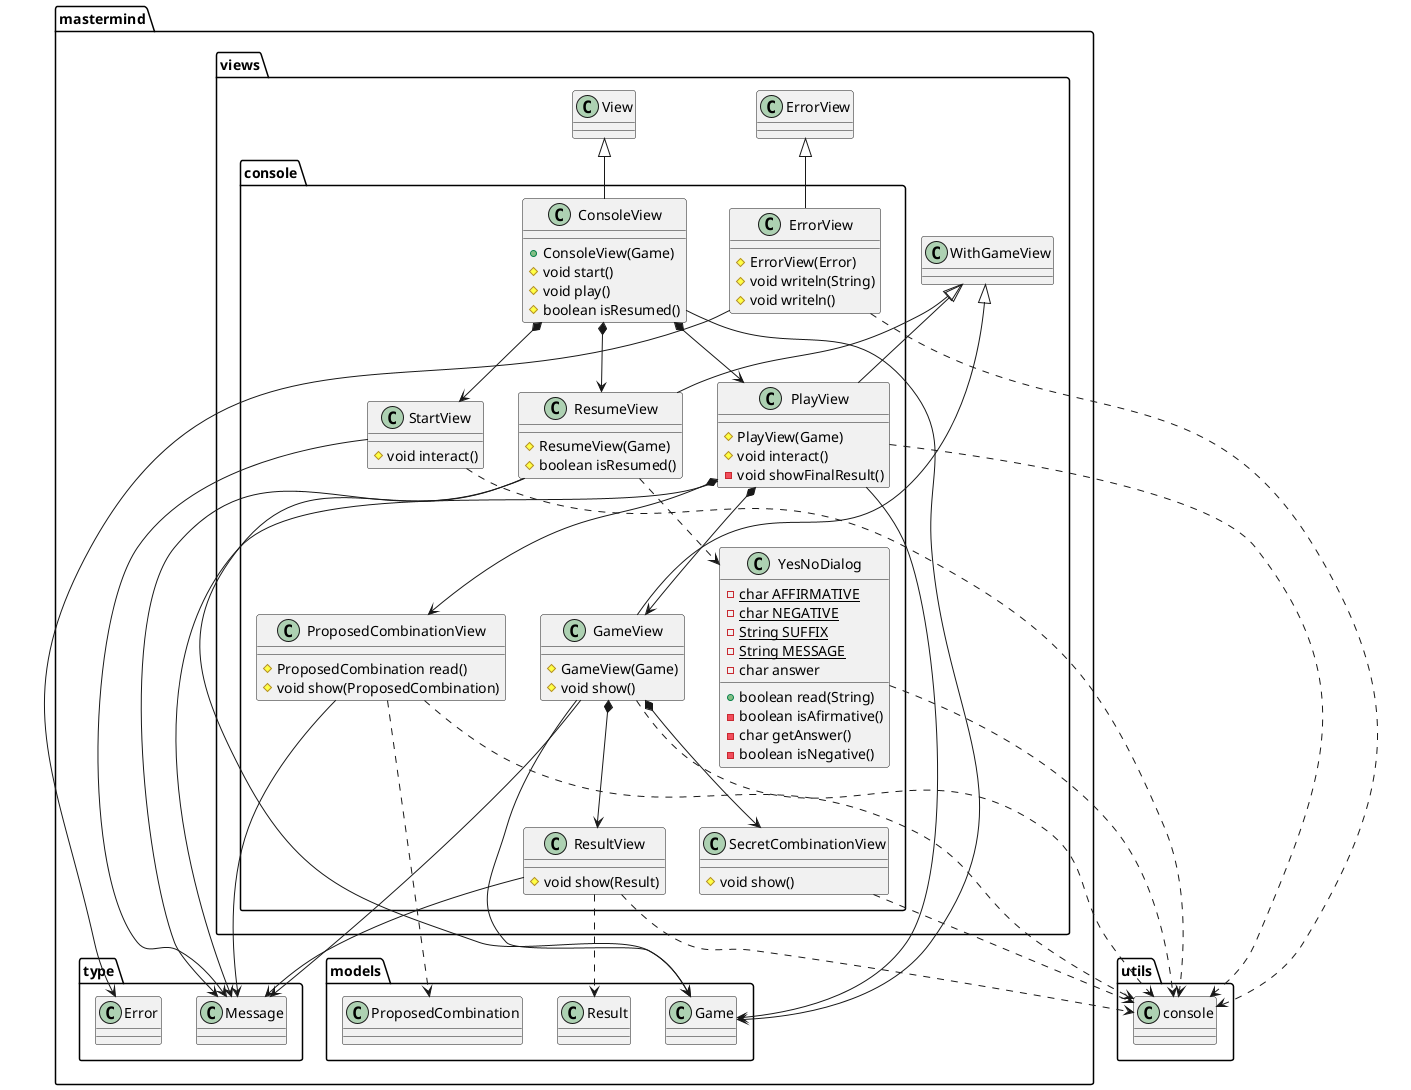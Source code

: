 @startuml

class mastermind.views.console.ConsoleView {
	+ConsoleView(Game)
	#void start()
	#void play()
	#boolean isResumed()
}

class mastermind.views.console.PlayView {
	#PlayView(Game)
	#void interact()
	-void showFinalResult()
}

class mastermind.views.console.ResumeView {
	#ResumeView(Game)
	#boolean isResumed()
}

class mastermind.views.console.ResultView {
	#void show(Result)
}

class mastermind.views.console.StartView {
	#void interact()
}

class mastermind.views.console.GameView {
	#GameView(Game)
	#void show()
}

class mastermind.views.console.ProposedCombinationView {
	#ProposedCombination read()
	#void show(ProposedCombination)
}

class mastermind.views.console.SecretCombinationView {
	#void show()
}

class mastermind.views.console.ErrorView {
	#ErrorView(Error)
	#void writeln(String)
	#void writeln()
}

class mastermind.views.console.YesNoDialog {
	-{static}char AFFIRMATIVE
	-{static}char NEGATIVE
	-{static}String SUFFIX
	-{static}String MESSAGE
	-char answer
	+boolean read(String)
	-boolean isAfirmative()
	-char getAnswer()
	-boolean isNegative()
}

mastermind.views.View <|-down- mastermind.views.console.ConsoleView
mastermind.views.console.ConsoleView *-down-> mastermind.views.console.StartView
mastermind.views.console.ConsoleView *-down-> mastermind.views.console.PlayView
mastermind.views.console.ConsoleView *-down-> mastermind.views.console.ResumeView
mastermind.views.console.PlayView *-down-> mastermind.views.console.GameView
mastermind.views.console.PlayView *-down-> mastermind.views.console.ProposedCombinationView
mastermind.views.console.GameView *-down-> mastermind.views.console.ResultView
mastermind.views.console.GameView *-down-> mastermind.views.console.SecretCombinationView
mastermind.views.WithGameView <|-down- mastermind.views.console.GameView
mastermind.views.WithGameView <|-down- mastermind.views.console.PlayView
mastermind.views.WithGameView <|-down- mastermind.views.console.ResumeView
mastermind.views.console.ResumeView ..> mastermind.views.console.YesNoDialog
mastermind.views.ErrorView <|-down- mastermind.views.console.ErrorView

mastermind.views.console.ConsoleView --> mastermind.models.Game
mastermind.views.console.PlayView --> mastermind.models.Game
mastermind.views.console.ResumeView --> mastermind.models.Game
mastermind.views.console.GameView --> mastermind.models.Game
mastermind.views.console.ResultView ..> mastermind.models.Result
mastermind.views.console.ProposedCombinationView ..> mastermind.models.ProposedCombination

mastermind.views.console.ErrorView --> mastermind.type.Error
mastermind.views.console.GameView --> mastermind.type.Message
mastermind.views.console.ProposedCombinationView --> mastermind.type.Message
mastermind.views.console.ResultView --> mastermind.type.Message
mastermind.views.console.PlayView --> mastermind.type.Message
mastermind.views.console.ResumeView --> mastermind.type.Message
mastermind.views.console.StartView --> mastermind.type.Message

mastermind.views.console.ErrorView ..> utils.console
mastermind.views.console.GameView ..> utils.console
mastermind.views.console.PlayView ..> utils.console
mastermind.views.console.ProposedCombinationView ..> utils.console
mastermind.views.console.SecretCombinationView ..> utils.console
mastermind.views.console.ResultView ..> utils.console
mastermind.views.console.StartView ..> utils.console
mastermind.views.console.YesNoDialog ..> utils.console
@enduml
